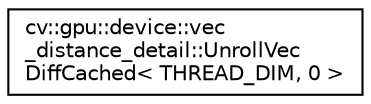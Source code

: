 digraph "Graphical Class Hierarchy"
{
 // LATEX_PDF_SIZE
  edge [fontname="Helvetica",fontsize="10",labelfontname="Helvetica",labelfontsize="10"];
  node [fontname="Helvetica",fontsize="10",shape=record];
  rankdir="LR";
  Node0 [label="cv::gpu::device::vec\l_distance_detail::UnrollVec\lDiffCached\< THREAD_DIM, 0 \>",height=0.2,width=0.4,color="black", fillcolor="white", style="filled",URL="$structcv_1_1gpu_1_1device_1_1vec__distance__detail_1_1_unroll_vec_diff_cached_3_01_t_h_r_e_a_d___d_i_m_00_010_01_4.html",tooltip=" "];
}
